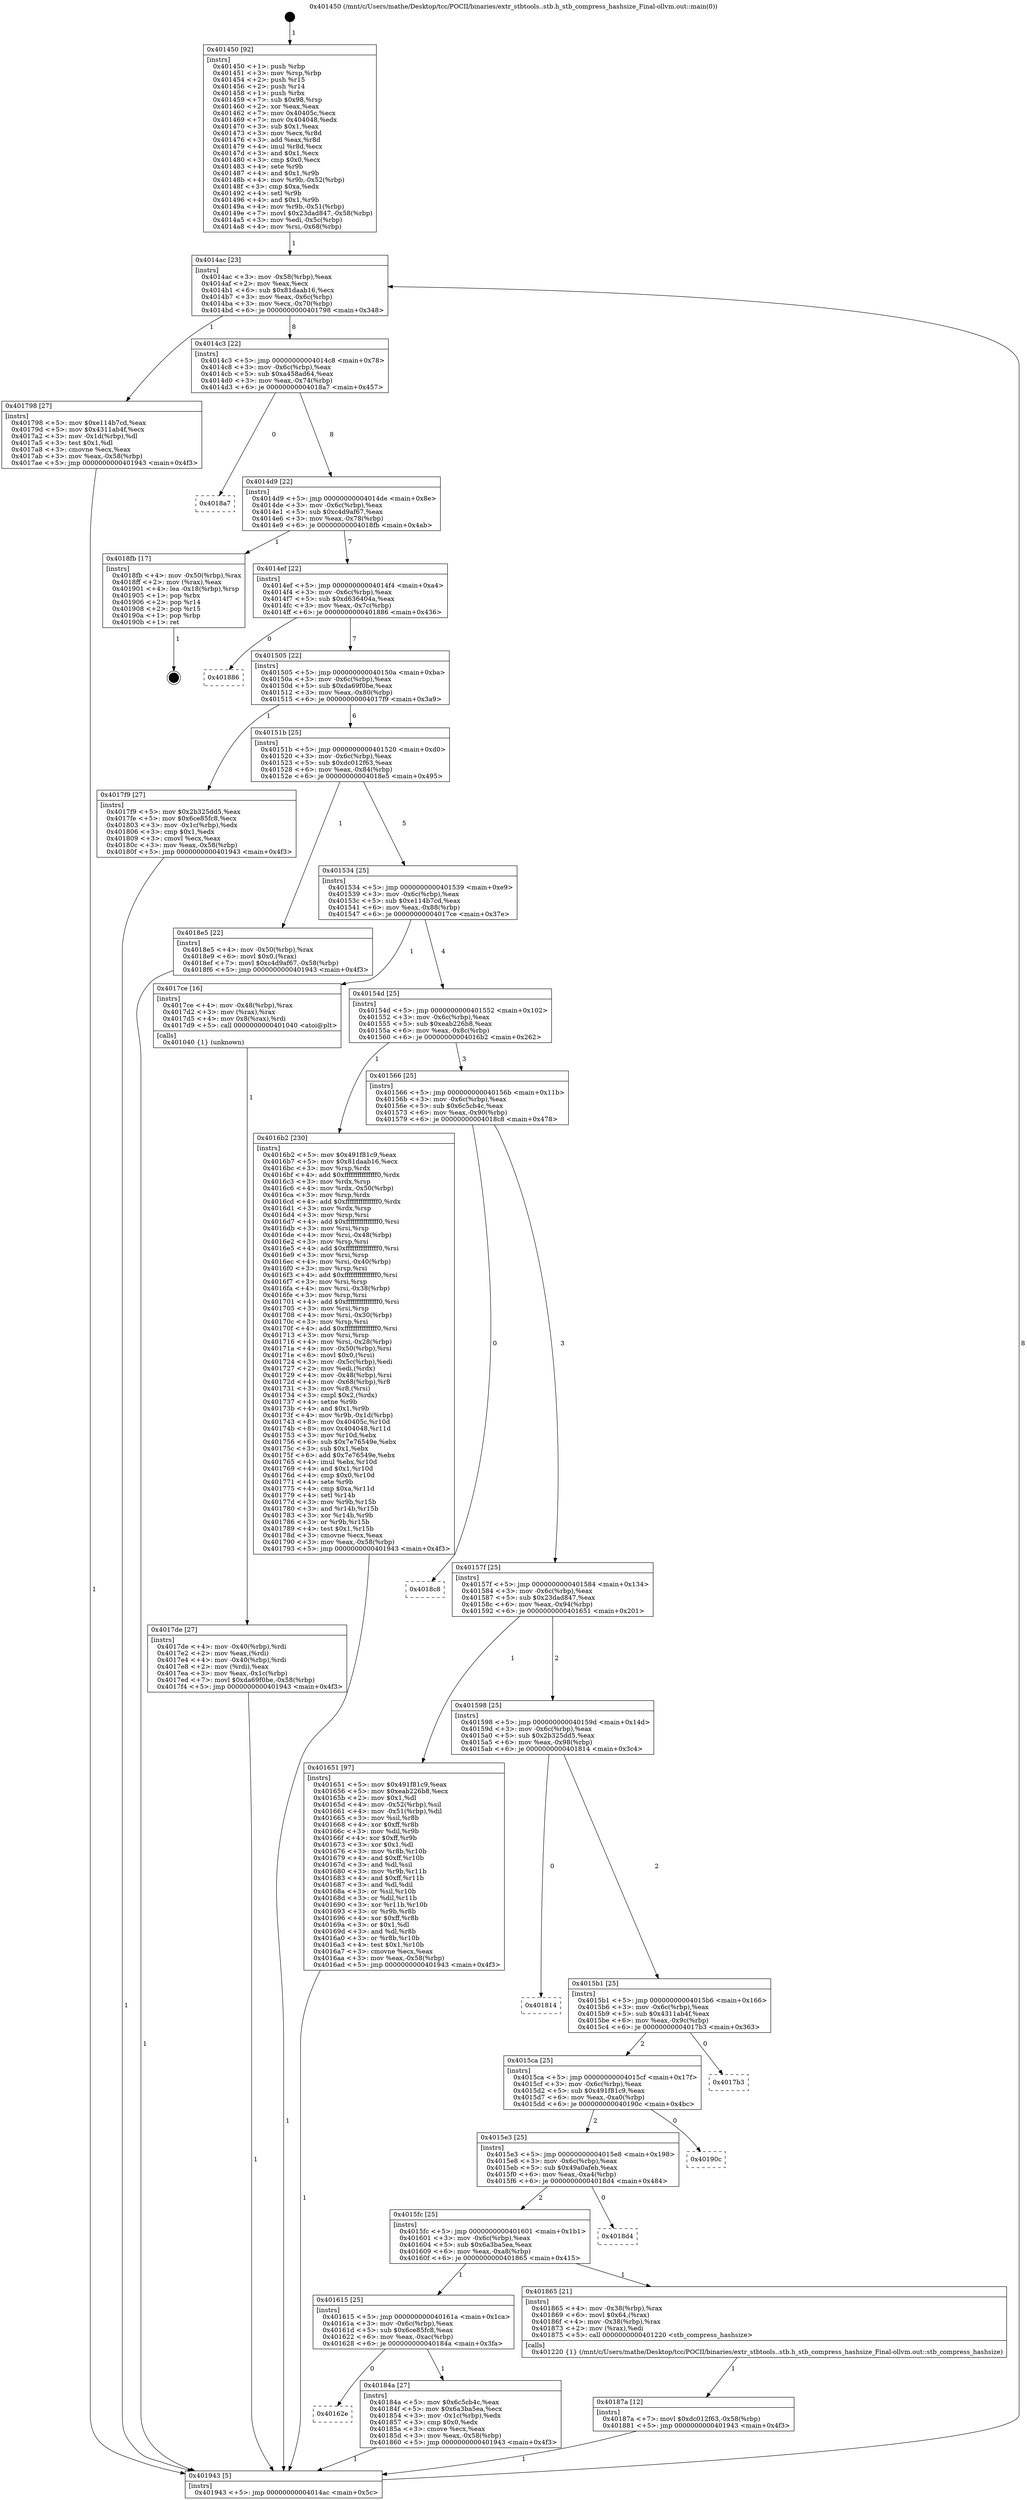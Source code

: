 digraph "0x401450" {
  label = "0x401450 (/mnt/c/Users/mathe/Desktop/tcc/POCII/binaries/extr_stbtools..stb.h_stb_compress_hashsize_Final-ollvm.out::main(0))"
  labelloc = "t"
  node[shape=record]

  Entry [label="",width=0.3,height=0.3,shape=circle,fillcolor=black,style=filled]
  "0x4014ac" [label="{
     0x4014ac [23]\l
     | [instrs]\l
     &nbsp;&nbsp;0x4014ac \<+3\>: mov -0x58(%rbp),%eax\l
     &nbsp;&nbsp;0x4014af \<+2\>: mov %eax,%ecx\l
     &nbsp;&nbsp;0x4014b1 \<+6\>: sub $0x81daab16,%ecx\l
     &nbsp;&nbsp;0x4014b7 \<+3\>: mov %eax,-0x6c(%rbp)\l
     &nbsp;&nbsp;0x4014ba \<+3\>: mov %ecx,-0x70(%rbp)\l
     &nbsp;&nbsp;0x4014bd \<+6\>: je 0000000000401798 \<main+0x348\>\l
  }"]
  "0x401798" [label="{
     0x401798 [27]\l
     | [instrs]\l
     &nbsp;&nbsp;0x401798 \<+5\>: mov $0xe114b7cd,%eax\l
     &nbsp;&nbsp;0x40179d \<+5\>: mov $0x4311ab4f,%ecx\l
     &nbsp;&nbsp;0x4017a2 \<+3\>: mov -0x1d(%rbp),%dl\l
     &nbsp;&nbsp;0x4017a5 \<+3\>: test $0x1,%dl\l
     &nbsp;&nbsp;0x4017a8 \<+3\>: cmovne %ecx,%eax\l
     &nbsp;&nbsp;0x4017ab \<+3\>: mov %eax,-0x58(%rbp)\l
     &nbsp;&nbsp;0x4017ae \<+5\>: jmp 0000000000401943 \<main+0x4f3\>\l
  }"]
  "0x4014c3" [label="{
     0x4014c3 [22]\l
     | [instrs]\l
     &nbsp;&nbsp;0x4014c3 \<+5\>: jmp 00000000004014c8 \<main+0x78\>\l
     &nbsp;&nbsp;0x4014c8 \<+3\>: mov -0x6c(%rbp),%eax\l
     &nbsp;&nbsp;0x4014cb \<+5\>: sub $0xa458ad64,%eax\l
     &nbsp;&nbsp;0x4014d0 \<+3\>: mov %eax,-0x74(%rbp)\l
     &nbsp;&nbsp;0x4014d3 \<+6\>: je 00000000004018a7 \<main+0x457\>\l
  }"]
  Exit [label="",width=0.3,height=0.3,shape=circle,fillcolor=black,style=filled,peripheries=2]
  "0x4018a7" [label="{
     0x4018a7\l
  }", style=dashed]
  "0x4014d9" [label="{
     0x4014d9 [22]\l
     | [instrs]\l
     &nbsp;&nbsp;0x4014d9 \<+5\>: jmp 00000000004014de \<main+0x8e\>\l
     &nbsp;&nbsp;0x4014de \<+3\>: mov -0x6c(%rbp),%eax\l
     &nbsp;&nbsp;0x4014e1 \<+5\>: sub $0xc4d9af67,%eax\l
     &nbsp;&nbsp;0x4014e6 \<+3\>: mov %eax,-0x78(%rbp)\l
     &nbsp;&nbsp;0x4014e9 \<+6\>: je 00000000004018fb \<main+0x4ab\>\l
  }"]
  "0x40187a" [label="{
     0x40187a [12]\l
     | [instrs]\l
     &nbsp;&nbsp;0x40187a \<+7\>: movl $0xdc012f63,-0x58(%rbp)\l
     &nbsp;&nbsp;0x401881 \<+5\>: jmp 0000000000401943 \<main+0x4f3\>\l
  }"]
  "0x4018fb" [label="{
     0x4018fb [17]\l
     | [instrs]\l
     &nbsp;&nbsp;0x4018fb \<+4\>: mov -0x50(%rbp),%rax\l
     &nbsp;&nbsp;0x4018ff \<+2\>: mov (%rax),%eax\l
     &nbsp;&nbsp;0x401901 \<+4\>: lea -0x18(%rbp),%rsp\l
     &nbsp;&nbsp;0x401905 \<+1\>: pop %rbx\l
     &nbsp;&nbsp;0x401906 \<+2\>: pop %r14\l
     &nbsp;&nbsp;0x401908 \<+2\>: pop %r15\l
     &nbsp;&nbsp;0x40190a \<+1\>: pop %rbp\l
     &nbsp;&nbsp;0x40190b \<+1\>: ret\l
  }"]
  "0x4014ef" [label="{
     0x4014ef [22]\l
     | [instrs]\l
     &nbsp;&nbsp;0x4014ef \<+5\>: jmp 00000000004014f4 \<main+0xa4\>\l
     &nbsp;&nbsp;0x4014f4 \<+3\>: mov -0x6c(%rbp),%eax\l
     &nbsp;&nbsp;0x4014f7 \<+5\>: sub $0xd636404a,%eax\l
     &nbsp;&nbsp;0x4014fc \<+3\>: mov %eax,-0x7c(%rbp)\l
     &nbsp;&nbsp;0x4014ff \<+6\>: je 0000000000401886 \<main+0x436\>\l
  }"]
  "0x40162e" [label="{
     0x40162e\l
  }", style=dashed]
  "0x401886" [label="{
     0x401886\l
  }", style=dashed]
  "0x401505" [label="{
     0x401505 [22]\l
     | [instrs]\l
     &nbsp;&nbsp;0x401505 \<+5\>: jmp 000000000040150a \<main+0xba\>\l
     &nbsp;&nbsp;0x40150a \<+3\>: mov -0x6c(%rbp),%eax\l
     &nbsp;&nbsp;0x40150d \<+5\>: sub $0xda69f0be,%eax\l
     &nbsp;&nbsp;0x401512 \<+3\>: mov %eax,-0x80(%rbp)\l
     &nbsp;&nbsp;0x401515 \<+6\>: je 00000000004017f9 \<main+0x3a9\>\l
  }"]
  "0x40184a" [label="{
     0x40184a [27]\l
     | [instrs]\l
     &nbsp;&nbsp;0x40184a \<+5\>: mov $0x6c5cb4c,%eax\l
     &nbsp;&nbsp;0x40184f \<+5\>: mov $0x6a3ba5ea,%ecx\l
     &nbsp;&nbsp;0x401854 \<+3\>: mov -0x1c(%rbp),%edx\l
     &nbsp;&nbsp;0x401857 \<+3\>: cmp $0x0,%edx\l
     &nbsp;&nbsp;0x40185a \<+3\>: cmove %ecx,%eax\l
     &nbsp;&nbsp;0x40185d \<+3\>: mov %eax,-0x58(%rbp)\l
     &nbsp;&nbsp;0x401860 \<+5\>: jmp 0000000000401943 \<main+0x4f3\>\l
  }"]
  "0x4017f9" [label="{
     0x4017f9 [27]\l
     | [instrs]\l
     &nbsp;&nbsp;0x4017f9 \<+5\>: mov $0x2b325dd5,%eax\l
     &nbsp;&nbsp;0x4017fe \<+5\>: mov $0x6ce85fc8,%ecx\l
     &nbsp;&nbsp;0x401803 \<+3\>: mov -0x1c(%rbp),%edx\l
     &nbsp;&nbsp;0x401806 \<+3\>: cmp $0x1,%edx\l
     &nbsp;&nbsp;0x401809 \<+3\>: cmovl %ecx,%eax\l
     &nbsp;&nbsp;0x40180c \<+3\>: mov %eax,-0x58(%rbp)\l
     &nbsp;&nbsp;0x40180f \<+5\>: jmp 0000000000401943 \<main+0x4f3\>\l
  }"]
  "0x40151b" [label="{
     0x40151b [25]\l
     | [instrs]\l
     &nbsp;&nbsp;0x40151b \<+5\>: jmp 0000000000401520 \<main+0xd0\>\l
     &nbsp;&nbsp;0x401520 \<+3\>: mov -0x6c(%rbp),%eax\l
     &nbsp;&nbsp;0x401523 \<+5\>: sub $0xdc012f63,%eax\l
     &nbsp;&nbsp;0x401528 \<+6\>: mov %eax,-0x84(%rbp)\l
     &nbsp;&nbsp;0x40152e \<+6\>: je 00000000004018e5 \<main+0x495\>\l
  }"]
  "0x401615" [label="{
     0x401615 [25]\l
     | [instrs]\l
     &nbsp;&nbsp;0x401615 \<+5\>: jmp 000000000040161a \<main+0x1ca\>\l
     &nbsp;&nbsp;0x40161a \<+3\>: mov -0x6c(%rbp),%eax\l
     &nbsp;&nbsp;0x40161d \<+5\>: sub $0x6ce85fc8,%eax\l
     &nbsp;&nbsp;0x401622 \<+6\>: mov %eax,-0xac(%rbp)\l
     &nbsp;&nbsp;0x401628 \<+6\>: je 000000000040184a \<main+0x3fa\>\l
  }"]
  "0x4018e5" [label="{
     0x4018e5 [22]\l
     | [instrs]\l
     &nbsp;&nbsp;0x4018e5 \<+4\>: mov -0x50(%rbp),%rax\l
     &nbsp;&nbsp;0x4018e9 \<+6\>: movl $0x0,(%rax)\l
     &nbsp;&nbsp;0x4018ef \<+7\>: movl $0xc4d9af67,-0x58(%rbp)\l
     &nbsp;&nbsp;0x4018f6 \<+5\>: jmp 0000000000401943 \<main+0x4f3\>\l
  }"]
  "0x401534" [label="{
     0x401534 [25]\l
     | [instrs]\l
     &nbsp;&nbsp;0x401534 \<+5\>: jmp 0000000000401539 \<main+0xe9\>\l
     &nbsp;&nbsp;0x401539 \<+3\>: mov -0x6c(%rbp),%eax\l
     &nbsp;&nbsp;0x40153c \<+5\>: sub $0xe114b7cd,%eax\l
     &nbsp;&nbsp;0x401541 \<+6\>: mov %eax,-0x88(%rbp)\l
     &nbsp;&nbsp;0x401547 \<+6\>: je 00000000004017ce \<main+0x37e\>\l
  }"]
  "0x401865" [label="{
     0x401865 [21]\l
     | [instrs]\l
     &nbsp;&nbsp;0x401865 \<+4\>: mov -0x38(%rbp),%rax\l
     &nbsp;&nbsp;0x401869 \<+6\>: movl $0x64,(%rax)\l
     &nbsp;&nbsp;0x40186f \<+4\>: mov -0x38(%rbp),%rax\l
     &nbsp;&nbsp;0x401873 \<+2\>: mov (%rax),%edi\l
     &nbsp;&nbsp;0x401875 \<+5\>: call 0000000000401220 \<stb_compress_hashsize\>\l
     | [calls]\l
     &nbsp;&nbsp;0x401220 \{1\} (/mnt/c/Users/mathe/Desktop/tcc/POCII/binaries/extr_stbtools..stb.h_stb_compress_hashsize_Final-ollvm.out::stb_compress_hashsize)\l
  }"]
  "0x4017ce" [label="{
     0x4017ce [16]\l
     | [instrs]\l
     &nbsp;&nbsp;0x4017ce \<+4\>: mov -0x48(%rbp),%rax\l
     &nbsp;&nbsp;0x4017d2 \<+3\>: mov (%rax),%rax\l
     &nbsp;&nbsp;0x4017d5 \<+4\>: mov 0x8(%rax),%rdi\l
     &nbsp;&nbsp;0x4017d9 \<+5\>: call 0000000000401040 \<atoi@plt\>\l
     | [calls]\l
     &nbsp;&nbsp;0x401040 \{1\} (unknown)\l
  }"]
  "0x40154d" [label="{
     0x40154d [25]\l
     | [instrs]\l
     &nbsp;&nbsp;0x40154d \<+5\>: jmp 0000000000401552 \<main+0x102\>\l
     &nbsp;&nbsp;0x401552 \<+3\>: mov -0x6c(%rbp),%eax\l
     &nbsp;&nbsp;0x401555 \<+5\>: sub $0xeab226b8,%eax\l
     &nbsp;&nbsp;0x40155a \<+6\>: mov %eax,-0x8c(%rbp)\l
     &nbsp;&nbsp;0x401560 \<+6\>: je 00000000004016b2 \<main+0x262\>\l
  }"]
  "0x4015fc" [label="{
     0x4015fc [25]\l
     | [instrs]\l
     &nbsp;&nbsp;0x4015fc \<+5\>: jmp 0000000000401601 \<main+0x1b1\>\l
     &nbsp;&nbsp;0x401601 \<+3\>: mov -0x6c(%rbp),%eax\l
     &nbsp;&nbsp;0x401604 \<+5\>: sub $0x6a3ba5ea,%eax\l
     &nbsp;&nbsp;0x401609 \<+6\>: mov %eax,-0xa8(%rbp)\l
     &nbsp;&nbsp;0x40160f \<+6\>: je 0000000000401865 \<main+0x415\>\l
  }"]
  "0x4016b2" [label="{
     0x4016b2 [230]\l
     | [instrs]\l
     &nbsp;&nbsp;0x4016b2 \<+5\>: mov $0x491f81c9,%eax\l
     &nbsp;&nbsp;0x4016b7 \<+5\>: mov $0x81daab16,%ecx\l
     &nbsp;&nbsp;0x4016bc \<+3\>: mov %rsp,%rdx\l
     &nbsp;&nbsp;0x4016bf \<+4\>: add $0xfffffffffffffff0,%rdx\l
     &nbsp;&nbsp;0x4016c3 \<+3\>: mov %rdx,%rsp\l
     &nbsp;&nbsp;0x4016c6 \<+4\>: mov %rdx,-0x50(%rbp)\l
     &nbsp;&nbsp;0x4016ca \<+3\>: mov %rsp,%rdx\l
     &nbsp;&nbsp;0x4016cd \<+4\>: add $0xfffffffffffffff0,%rdx\l
     &nbsp;&nbsp;0x4016d1 \<+3\>: mov %rdx,%rsp\l
     &nbsp;&nbsp;0x4016d4 \<+3\>: mov %rsp,%rsi\l
     &nbsp;&nbsp;0x4016d7 \<+4\>: add $0xfffffffffffffff0,%rsi\l
     &nbsp;&nbsp;0x4016db \<+3\>: mov %rsi,%rsp\l
     &nbsp;&nbsp;0x4016de \<+4\>: mov %rsi,-0x48(%rbp)\l
     &nbsp;&nbsp;0x4016e2 \<+3\>: mov %rsp,%rsi\l
     &nbsp;&nbsp;0x4016e5 \<+4\>: add $0xfffffffffffffff0,%rsi\l
     &nbsp;&nbsp;0x4016e9 \<+3\>: mov %rsi,%rsp\l
     &nbsp;&nbsp;0x4016ec \<+4\>: mov %rsi,-0x40(%rbp)\l
     &nbsp;&nbsp;0x4016f0 \<+3\>: mov %rsp,%rsi\l
     &nbsp;&nbsp;0x4016f3 \<+4\>: add $0xfffffffffffffff0,%rsi\l
     &nbsp;&nbsp;0x4016f7 \<+3\>: mov %rsi,%rsp\l
     &nbsp;&nbsp;0x4016fa \<+4\>: mov %rsi,-0x38(%rbp)\l
     &nbsp;&nbsp;0x4016fe \<+3\>: mov %rsp,%rsi\l
     &nbsp;&nbsp;0x401701 \<+4\>: add $0xfffffffffffffff0,%rsi\l
     &nbsp;&nbsp;0x401705 \<+3\>: mov %rsi,%rsp\l
     &nbsp;&nbsp;0x401708 \<+4\>: mov %rsi,-0x30(%rbp)\l
     &nbsp;&nbsp;0x40170c \<+3\>: mov %rsp,%rsi\l
     &nbsp;&nbsp;0x40170f \<+4\>: add $0xfffffffffffffff0,%rsi\l
     &nbsp;&nbsp;0x401713 \<+3\>: mov %rsi,%rsp\l
     &nbsp;&nbsp;0x401716 \<+4\>: mov %rsi,-0x28(%rbp)\l
     &nbsp;&nbsp;0x40171a \<+4\>: mov -0x50(%rbp),%rsi\l
     &nbsp;&nbsp;0x40171e \<+6\>: movl $0x0,(%rsi)\l
     &nbsp;&nbsp;0x401724 \<+3\>: mov -0x5c(%rbp),%edi\l
     &nbsp;&nbsp;0x401727 \<+2\>: mov %edi,(%rdx)\l
     &nbsp;&nbsp;0x401729 \<+4\>: mov -0x48(%rbp),%rsi\l
     &nbsp;&nbsp;0x40172d \<+4\>: mov -0x68(%rbp),%r8\l
     &nbsp;&nbsp;0x401731 \<+3\>: mov %r8,(%rsi)\l
     &nbsp;&nbsp;0x401734 \<+3\>: cmpl $0x2,(%rdx)\l
     &nbsp;&nbsp;0x401737 \<+4\>: setne %r9b\l
     &nbsp;&nbsp;0x40173b \<+4\>: and $0x1,%r9b\l
     &nbsp;&nbsp;0x40173f \<+4\>: mov %r9b,-0x1d(%rbp)\l
     &nbsp;&nbsp;0x401743 \<+8\>: mov 0x40405c,%r10d\l
     &nbsp;&nbsp;0x40174b \<+8\>: mov 0x404048,%r11d\l
     &nbsp;&nbsp;0x401753 \<+3\>: mov %r10d,%ebx\l
     &nbsp;&nbsp;0x401756 \<+6\>: sub $0x7e76549e,%ebx\l
     &nbsp;&nbsp;0x40175c \<+3\>: sub $0x1,%ebx\l
     &nbsp;&nbsp;0x40175f \<+6\>: add $0x7e76549e,%ebx\l
     &nbsp;&nbsp;0x401765 \<+4\>: imul %ebx,%r10d\l
     &nbsp;&nbsp;0x401769 \<+4\>: and $0x1,%r10d\l
     &nbsp;&nbsp;0x40176d \<+4\>: cmp $0x0,%r10d\l
     &nbsp;&nbsp;0x401771 \<+4\>: sete %r9b\l
     &nbsp;&nbsp;0x401775 \<+4\>: cmp $0xa,%r11d\l
     &nbsp;&nbsp;0x401779 \<+4\>: setl %r14b\l
     &nbsp;&nbsp;0x40177d \<+3\>: mov %r9b,%r15b\l
     &nbsp;&nbsp;0x401780 \<+3\>: and %r14b,%r15b\l
     &nbsp;&nbsp;0x401783 \<+3\>: xor %r14b,%r9b\l
     &nbsp;&nbsp;0x401786 \<+3\>: or %r9b,%r15b\l
     &nbsp;&nbsp;0x401789 \<+4\>: test $0x1,%r15b\l
     &nbsp;&nbsp;0x40178d \<+3\>: cmovne %ecx,%eax\l
     &nbsp;&nbsp;0x401790 \<+3\>: mov %eax,-0x58(%rbp)\l
     &nbsp;&nbsp;0x401793 \<+5\>: jmp 0000000000401943 \<main+0x4f3\>\l
  }"]
  "0x401566" [label="{
     0x401566 [25]\l
     | [instrs]\l
     &nbsp;&nbsp;0x401566 \<+5\>: jmp 000000000040156b \<main+0x11b\>\l
     &nbsp;&nbsp;0x40156b \<+3\>: mov -0x6c(%rbp),%eax\l
     &nbsp;&nbsp;0x40156e \<+5\>: sub $0x6c5cb4c,%eax\l
     &nbsp;&nbsp;0x401573 \<+6\>: mov %eax,-0x90(%rbp)\l
     &nbsp;&nbsp;0x401579 \<+6\>: je 00000000004018c8 \<main+0x478\>\l
  }"]
  "0x4018d4" [label="{
     0x4018d4\l
  }", style=dashed]
  "0x4018c8" [label="{
     0x4018c8\l
  }", style=dashed]
  "0x40157f" [label="{
     0x40157f [25]\l
     | [instrs]\l
     &nbsp;&nbsp;0x40157f \<+5\>: jmp 0000000000401584 \<main+0x134\>\l
     &nbsp;&nbsp;0x401584 \<+3\>: mov -0x6c(%rbp),%eax\l
     &nbsp;&nbsp;0x401587 \<+5\>: sub $0x23dad847,%eax\l
     &nbsp;&nbsp;0x40158c \<+6\>: mov %eax,-0x94(%rbp)\l
     &nbsp;&nbsp;0x401592 \<+6\>: je 0000000000401651 \<main+0x201\>\l
  }"]
  "0x4015e3" [label="{
     0x4015e3 [25]\l
     | [instrs]\l
     &nbsp;&nbsp;0x4015e3 \<+5\>: jmp 00000000004015e8 \<main+0x198\>\l
     &nbsp;&nbsp;0x4015e8 \<+3\>: mov -0x6c(%rbp),%eax\l
     &nbsp;&nbsp;0x4015eb \<+5\>: sub $0x49a0afeb,%eax\l
     &nbsp;&nbsp;0x4015f0 \<+6\>: mov %eax,-0xa4(%rbp)\l
     &nbsp;&nbsp;0x4015f6 \<+6\>: je 00000000004018d4 \<main+0x484\>\l
  }"]
  "0x401651" [label="{
     0x401651 [97]\l
     | [instrs]\l
     &nbsp;&nbsp;0x401651 \<+5\>: mov $0x491f81c9,%eax\l
     &nbsp;&nbsp;0x401656 \<+5\>: mov $0xeab226b8,%ecx\l
     &nbsp;&nbsp;0x40165b \<+2\>: mov $0x1,%dl\l
     &nbsp;&nbsp;0x40165d \<+4\>: mov -0x52(%rbp),%sil\l
     &nbsp;&nbsp;0x401661 \<+4\>: mov -0x51(%rbp),%dil\l
     &nbsp;&nbsp;0x401665 \<+3\>: mov %sil,%r8b\l
     &nbsp;&nbsp;0x401668 \<+4\>: xor $0xff,%r8b\l
     &nbsp;&nbsp;0x40166c \<+3\>: mov %dil,%r9b\l
     &nbsp;&nbsp;0x40166f \<+4\>: xor $0xff,%r9b\l
     &nbsp;&nbsp;0x401673 \<+3\>: xor $0x1,%dl\l
     &nbsp;&nbsp;0x401676 \<+3\>: mov %r8b,%r10b\l
     &nbsp;&nbsp;0x401679 \<+4\>: and $0xff,%r10b\l
     &nbsp;&nbsp;0x40167d \<+3\>: and %dl,%sil\l
     &nbsp;&nbsp;0x401680 \<+3\>: mov %r9b,%r11b\l
     &nbsp;&nbsp;0x401683 \<+4\>: and $0xff,%r11b\l
     &nbsp;&nbsp;0x401687 \<+3\>: and %dl,%dil\l
     &nbsp;&nbsp;0x40168a \<+3\>: or %sil,%r10b\l
     &nbsp;&nbsp;0x40168d \<+3\>: or %dil,%r11b\l
     &nbsp;&nbsp;0x401690 \<+3\>: xor %r11b,%r10b\l
     &nbsp;&nbsp;0x401693 \<+3\>: or %r9b,%r8b\l
     &nbsp;&nbsp;0x401696 \<+4\>: xor $0xff,%r8b\l
     &nbsp;&nbsp;0x40169a \<+3\>: or $0x1,%dl\l
     &nbsp;&nbsp;0x40169d \<+3\>: and %dl,%r8b\l
     &nbsp;&nbsp;0x4016a0 \<+3\>: or %r8b,%r10b\l
     &nbsp;&nbsp;0x4016a3 \<+4\>: test $0x1,%r10b\l
     &nbsp;&nbsp;0x4016a7 \<+3\>: cmovne %ecx,%eax\l
     &nbsp;&nbsp;0x4016aa \<+3\>: mov %eax,-0x58(%rbp)\l
     &nbsp;&nbsp;0x4016ad \<+5\>: jmp 0000000000401943 \<main+0x4f3\>\l
  }"]
  "0x401598" [label="{
     0x401598 [25]\l
     | [instrs]\l
     &nbsp;&nbsp;0x401598 \<+5\>: jmp 000000000040159d \<main+0x14d\>\l
     &nbsp;&nbsp;0x40159d \<+3\>: mov -0x6c(%rbp),%eax\l
     &nbsp;&nbsp;0x4015a0 \<+5\>: sub $0x2b325dd5,%eax\l
     &nbsp;&nbsp;0x4015a5 \<+6\>: mov %eax,-0x98(%rbp)\l
     &nbsp;&nbsp;0x4015ab \<+6\>: je 0000000000401814 \<main+0x3c4\>\l
  }"]
  "0x401943" [label="{
     0x401943 [5]\l
     | [instrs]\l
     &nbsp;&nbsp;0x401943 \<+5\>: jmp 00000000004014ac \<main+0x5c\>\l
  }"]
  "0x401450" [label="{
     0x401450 [92]\l
     | [instrs]\l
     &nbsp;&nbsp;0x401450 \<+1\>: push %rbp\l
     &nbsp;&nbsp;0x401451 \<+3\>: mov %rsp,%rbp\l
     &nbsp;&nbsp;0x401454 \<+2\>: push %r15\l
     &nbsp;&nbsp;0x401456 \<+2\>: push %r14\l
     &nbsp;&nbsp;0x401458 \<+1\>: push %rbx\l
     &nbsp;&nbsp;0x401459 \<+7\>: sub $0x98,%rsp\l
     &nbsp;&nbsp;0x401460 \<+2\>: xor %eax,%eax\l
     &nbsp;&nbsp;0x401462 \<+7\>: mov 0x40405c,%ecx\l
     &nbsp;&nbsp;0x401469 \<+7\>: mov 0x404048,%edx\l
     &nbsp;&nbsp;0x401470 \<+3\>: sub $0x1,%eax\l
     &nbsp;&nbsp;0x401473 \<+3\>: mov %ecx,%r8d\l
     &nbsp;&nbsp;0x401476 \<+3\>: add %eax,%r8d\l
     &nbsp;&nbsp;0x401479 \<+4\>: imul %r8d,%ecx\l
     &nbsp;&nbsp;0x40147d \<+3\>: and $0x1,%ecx\l
     &nbsp;&nbsp;0x401480 \<+3\>: cmp $0x0,%ecx\l
     &nbsp;&nbsp;0x401483 \<+4\>: sete %r9b\l
     &nbsp;&nbsp;0x401487 \<+4\>: and $0x1,%r9b\l
     &nbsp;&nbsp;0x40148b \<+4\>: mov %r9b,-0x52(%rbp)\l
     &nbsp;&nbsp;0x40148f \<+3\>: cmp $0xa,%edx\l
     &nbsp;&nbsp;0x401492 \<+4\>: setl %r9b\l
     &nbsp;&nbsp;0x401496 \<+4\>: and $0x1,%r9b\l
     &nbsp;&nbsp;0x40149a \<+4\>: mov %r9b,-0x51(%rbp)\l
     &nbsp;&nbsp;0x40149e \<+7\>: movl $0x23dad847,-0x58(%rbp)\l
     &nbsp;&nbsp;0x4014a5 \<+3\>: mov %edi,-0x5c(%rbp)\l
     &nbsp;&nbsp;0x4014a8 \<+4\>: mov %rsi,-0x68(%rbp)\l
  }"]
  "0x4017de" [label="{
     0x4017de [27]\l
     | [instrs]\l
     &nbsp;&nbsp;0x4017de \<+4\>: mov -0x40(%rbp),%rdi\l
     &nbsp;&nbsp;0x4017e2 \<+2\>: mov %eax,(%rdi)\l
     &nbsp;&nbsp;0x4017e4 \<+4\>: mov -0x40(%rbp),%rdi\l
     &nbsp;&nbsp;0x4017e8 \<+2\>: mov (%rdi),%eax\l
     &nbsp;&nbsp;0x4017ea \<+3\>: mov %eax,-0x1c(%rbp)\l
     &nbsp;&nbsp;0x4017ed \<+7\>: movl $0xda69f0be,-0x58(%rbp)\l
     &nbsp;&nbsp;0x4017f4 \<+5\>: jmp 0000000000401943 \<main+0x4f3\>\l
  }"]
  "0x40190c" [label="{
     0x40190c\l
  }", style=dashed]
  "0x401814" [label="{
     0x401814\l
  }", style=dashed]
  "0x4015b1" [label="{
     0x4015b1 [25]\l
     | [instrs]\l
     &nbsp;&nbsp;0x4015b1 \<+5\>: jmp 00000000004015b6 \<main+0x166\>\l
     &nbsp;&nbsp;0x4015b6 \<+3\>: mov -0x6c(%rbp),%eax\l
     &nbsp;&nbsp;0x4015b9 \<+5\>: sub $0x4311ab4f,%eax\l
     &nbsp;&nbsp;0x4015be \<+6\>: mov %eax,-0x9c(%rbp)\l
     &nbsp;&nbsp;0x4015c4 \<+6\>: je 00000000004017b3 \<main+0x363\>\l
  }"]
  "0x4015ca" [label="{
     0x4015ca [25]\l
     | [instrs]\l
     &nbsp;&nbsp;0x4015ca \<+5\>: jmp 00000000004015cf \<main+0x17f\>\l
     &nbsp;&nbsp;0x4015cf \<+3\>: mov -0x6c(%rbp),%eax\l
     &nbsp;&nbsp;0x4015d2 \<+5\>: sub $0x491f81c9,%eax\l
     &nbsp;&nbsp;0x4015d7 \<+6\>: mov %eax,-0xa0(%rbp)\l
     &nbsp;&nbsp;0x4015dd \<+6\>: je 000000000040190c \<main+0x4bc\>\l
  }"]
  "0x4017b3" [label="{
     0x4017b3\l
  }", style=dashed]
  Entry -> "0x401450" [label=" 1"]
  "0x4014ac" -> "0x401798" [label=" 1"]
  "0x4014ac" -> "0x4014c3" [label=" 8"]
  "0x4018fb" -> Exit [label=" 1"]
  "0x4014c3" -> "0x4018a7" [label=" 0"]
  "0x4014c3" -> "0x4014d9" [label=" 8"]
  "0x4018e5" -> "0x401943" [label=" 1"]
  "0x4014d9" -> "0x4018fb" [label=" 1"]
  "0x4014d9" -> "0x4014ef" [label=" 7"]
  "0x40187a" -> "0x401943" [label=" 1"]
  "0x4014ef" -> "0x401886" [label=" 0"]
  "0x4014ef" -> "0x401505" [label=" 7"]
  "0x401865" -> "0x40187a" [label=" 1"]
  "0x401505" -> "0x4017f9" [label=" 1"]
  "0x401505" -> "0x40151b" [label=" 6"]
  "0x40184a" -> "0x401943" [label=" 1"]
  "0x40151b" -> "0x4018e5" [label=" 1"]
  "0x40151b" -> "0x401534" [label=" 5"]
  "0x401615" -> "0x40184a" [label=" 1"]
  "0x401534" -> "0x4017ce" [label=" 1"]
  "0x401534" -> "0x40154d" [label=" 4"]
  "0x401615" -> "0x40162e" [label=" 0"]
  "0x40154d" -> "0x4016b2" [label=" 1"]
  "0x40154d" -> "0x401566" [label=" 3"]
  "0x4015fc" -> "0x401865" [label=" 1"]
  "0x401566" -> "0x4018c8" [label=" 0"]
  "0x401566" -> "0x40157f" [label=" 3"]
  "0x4015fc" -> "0x401615" [label=" 1"]
  "0x40157f" -> "0x401651" [label=" 1"]
  "0x40157f" -> "0x401598" [label=" 2"]
  "0x401651" -> "0x401943" [label=" 1"]
  "0x401450" -> "0x4014ac" [label=" 1"]
  "0x401943" -> "0x4014ac" [label=" 8"]
  "0x4016b2" -> "0x401943" [label=" 1"]
  "0x401798" -> "0x401943" [label=" 1"]
  "0x4017ce" -> "0x4017de" [label=" 1"]
  "0x4017de" -> "0x401943" [label=" 1"]
  "0x4017f9" -> "0x401943" [label=" 1"]
  "0x4015e3" -> "0x4018d4" [label=" 0"]
  "0x401598" -> "0x401814" [label=" 0"]
  "0x401598" -> "0x4015b1" [label=" 2"]
  "0x4015e3" -> "0x4015fc" [label=" 2"]
  "0x4015b1" -> "0x4017b3" [label=" 0"]
  "0x4015b1" -> "0x4015ca" [label=" 2"]
  "0x4015ca" -> "0x4015e3" [label=" 2"]
  "0x4015ca" -> "0x40190c" [label=" 0"]
}

